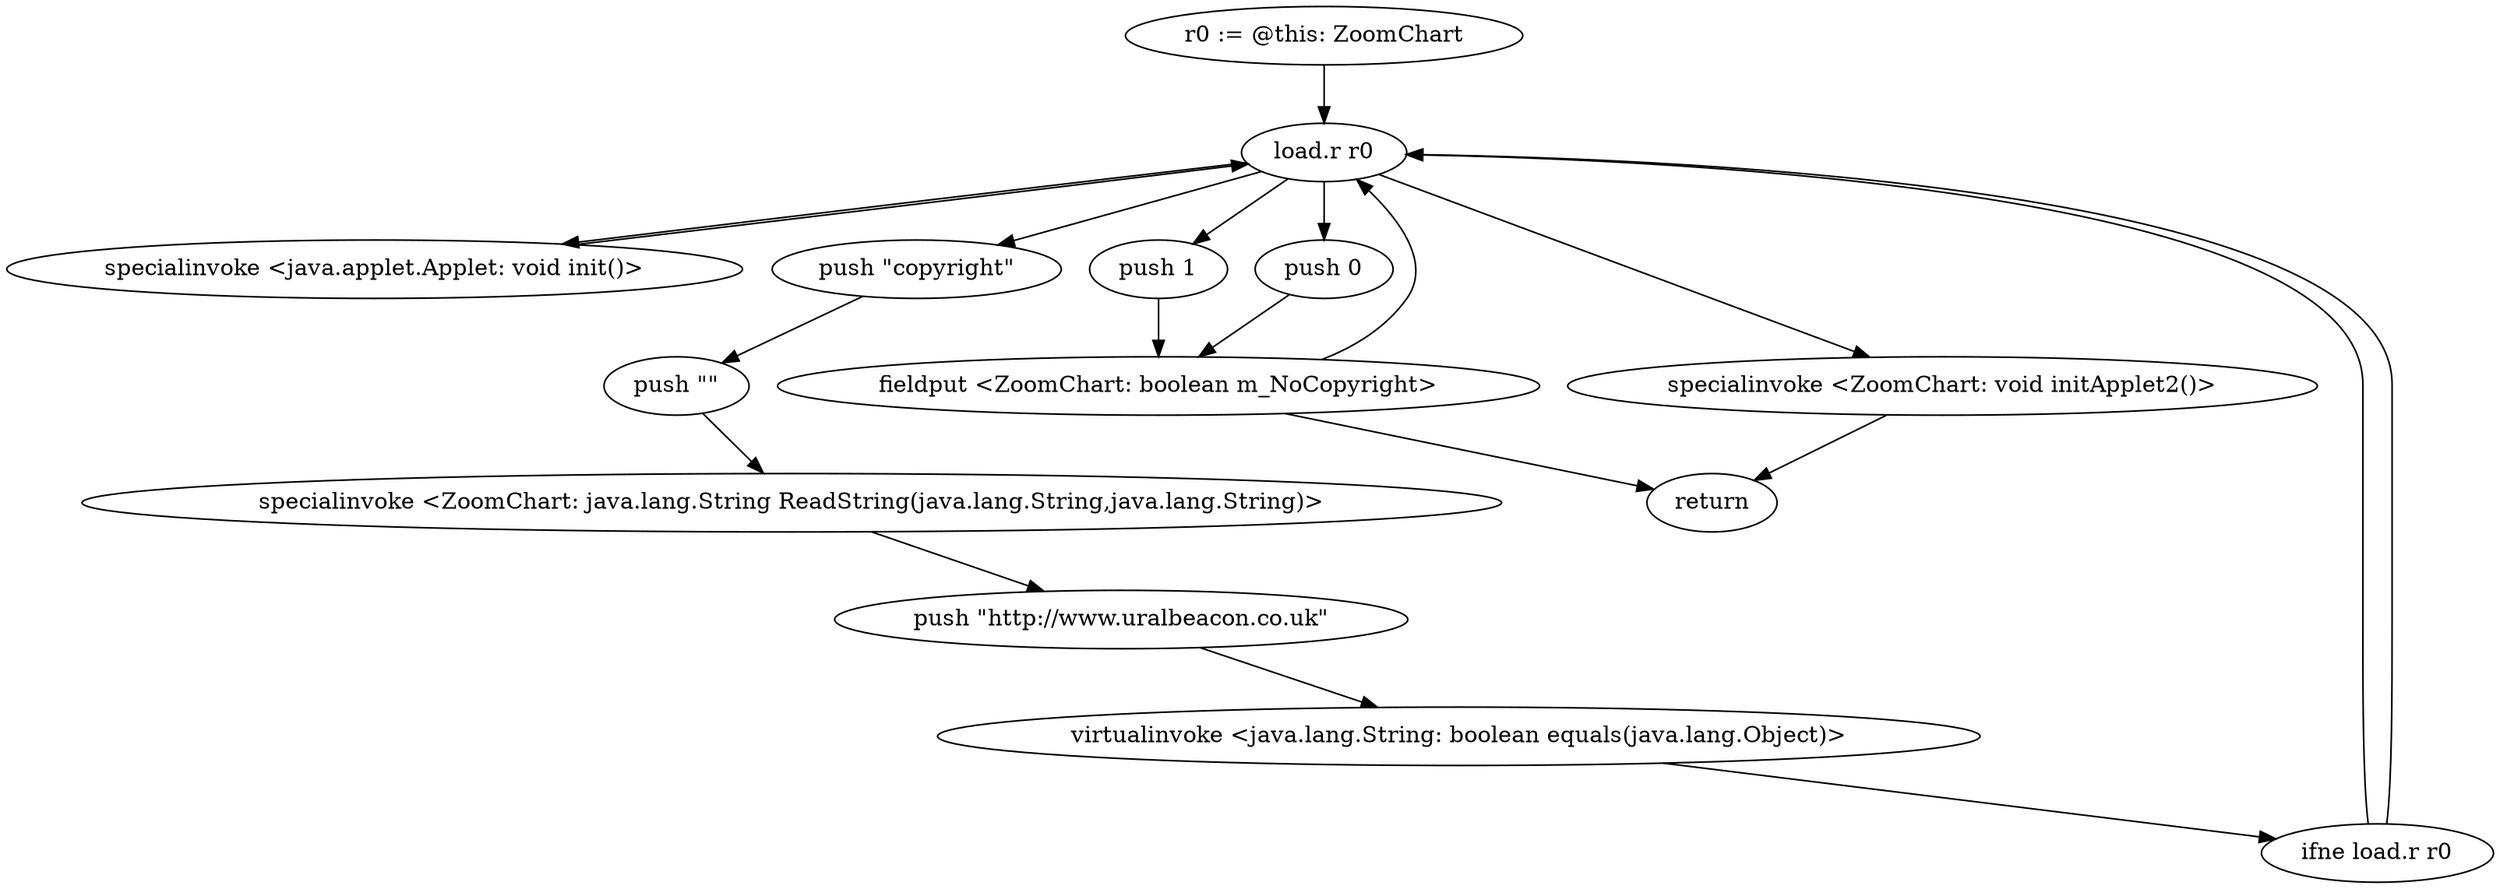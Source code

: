 digraph "" {
    "r0 := @this: ZoomChart"
    "load.r r0"
    "r0 := @this: ZoomChart"->"load.r r0";
    "specialinvoke <java.applet.Applet: void init()>"
    "load.r r0"->"specialinvoke <java.applet.Applet: void init()>";
    "specialinvoke <java.applet.Applet: void init()>"->"load.r r0";
    "push \"copyright\""
    "load.r r0"->"push \"copyright\"";
    "push \"\""
    "push \"copyright\""->"push \"\"";
    "specialinvoke <ZoomChart: java.lang.String ReadString(java.lang.String,java.lang.String)>"
    "push \"\""->"specialinvoke <ZoomChart: java.lang.String ReadString(java.lang.String,java.lang.String)>";
    "push \"http://www.uralbeacon.co.uk\""
    "specialinvoke <ZoomChart: java.lang.String ReadString(java.lang.String,java.lang.String)>"->"push \"http://www.uralbeacon.co.uk\"";
    "virtualinvoke <java.lang.String: boolean equals(java.lang.Object)>"
    "push \"http://www.uralbeacon.co.uk\""->"virtualinvoke <java.lang.String: boolean equals(java.lang.Object)>";
    "ifne load.r r0"
    "virtualinvoke <java.lang.String: boolean equals(java.lang.Object)>"->"ifne load.r r0";
    "ifne load.r r0"->"load.r r0";
    "push 1"
    "load.r r0"->"push 1";
    "fieldput <ZoomChart: boolean m_NoCopyright>"
    "push 1"->"fieldput <ZoomChart: boolean m_NoCopyright>";
    "return"
    "fieldput <ZoomChart: boolean m_NoCopyright>"->"return";
    "ifne load.r r0"->"load.r r0";
    "push 0"
    "load.r r0"->"push 0";
    "push 0"->"fieldput <ZoomChart: boolean m_NoCopyright>";
    "fieldput <ZoomChart: boolean m_NoCopyright>"->"load.r r0";
    "specialinvoke <ZoomChart: void initApplet2()>"
    "load.r r0"->"specialinvoke <ZoomChart: void initApplet2()>";
    "specialinvoke <ZoomChart: void initApplet2()>"->"return";
}
